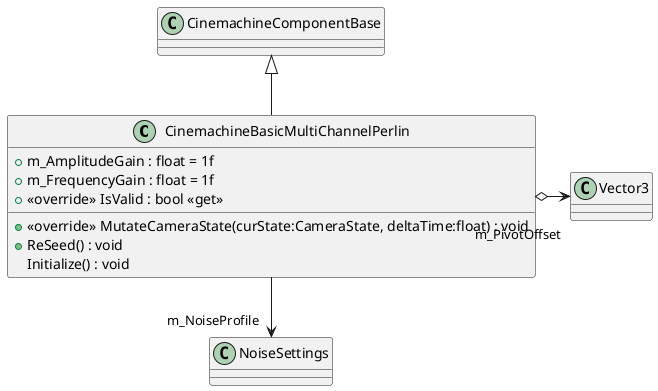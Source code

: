 @startuml
class CinemachineBasicMultiChannelPerlin {
    + m_AmplitudeGain : float = 1f
    + m_FrequencyGain : float = 1f
    + <<override>> IsValid : bool <<get>>
    + <<override>> MutateCameraState(curState:CameraState, deltaTime:float) : void
    + ReSeed() : void
    Initialize() : void
}
CinemachineComponentBase <|-- CinemachineBasicMultiChannelPerlin
CinemachineBasicMultiChannelPerlin --> "m_NoiseProfile" NoiseSettings
CinemachineBasicMultiChannelPerlin o-> "m_PivotOffset" Vector3
@enduml
